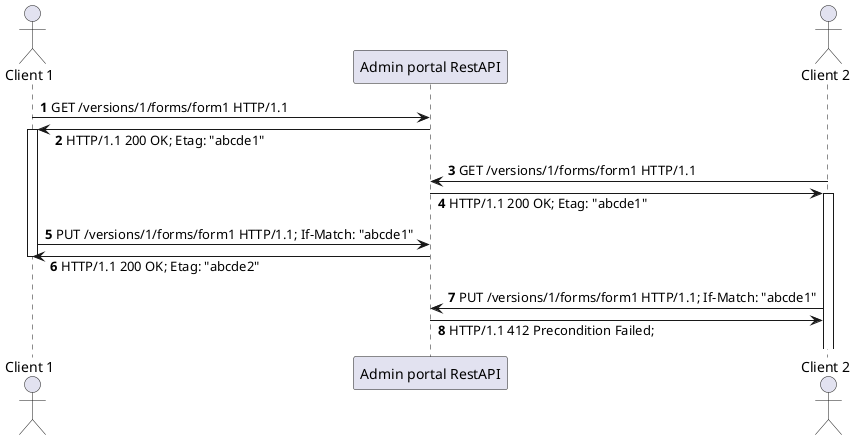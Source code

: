 @startuml


autonumber
skinparam responseMessageBelowArrow true

actor "Client 1" as Client1
participant "Admin portal RestAPI" as Service
actor "Client 2" as Client2

Client1 -> Service: GET /versions/1/forms/form1 HTTP/1.1
Client1 <- Service: HTTP/1.1 200 OK; Etag: "abcde1"
activate Client1
Client2 -> Service: GET /versions/1/forms/form1 HTTP/1.1
Client2 <- Service: HTTP/1.1 200 OK; Etag: "abcde1"
activate Client2

Client1->Service: PUT /versions/1/forms/form1 HTTP/1.1; If-Match: "abcde1"
Client1<-Service: HTTP/1.1 200 OK; Etag: "abcde2"
deactivate Client1

Client2->Service: PUT /versions/1/forms/form1 HTTP/1.1; If-Match: "abcde1"
Client2<-Service: HTTP/1.1 412 Precondition Failed;
deactivate Client1

@enduml
